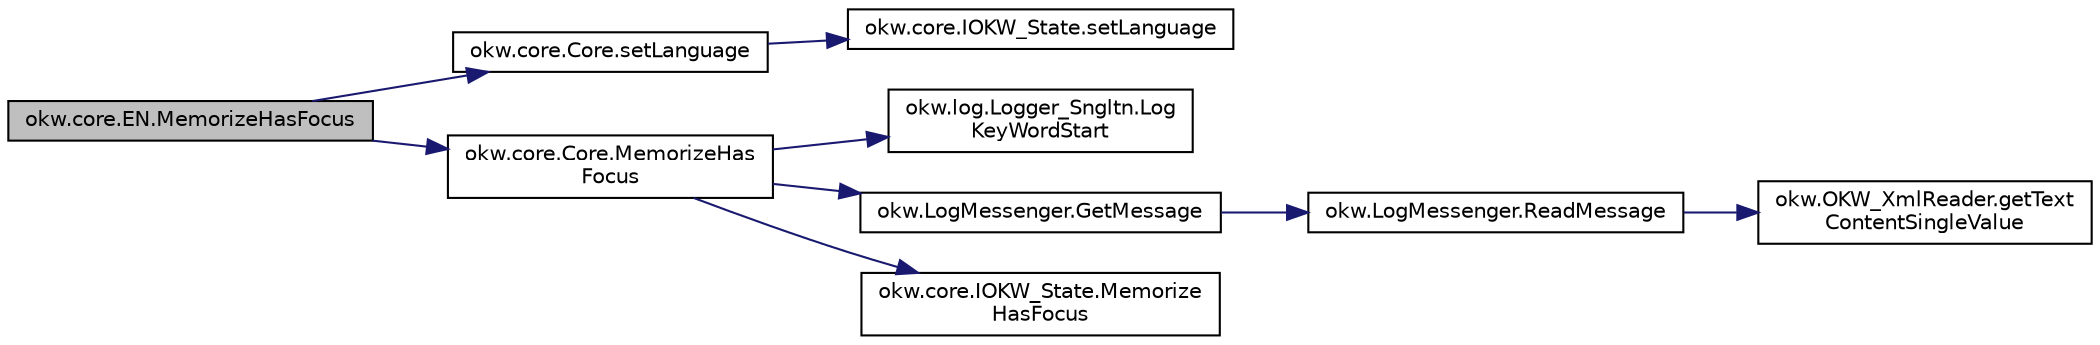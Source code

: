 digraph "okw.core.EN.MemorizeHasFocus"
{
 // INTERACTIVE_SVG=YES
 // LATEX_PDF_SIZE
  edge [fontname="Helvetica",fontsize="10",labelfontname="Helvetica",labelfontsize="10"];
  node [fontname="Helvetica",fontsize="10",shape=record];
  rankdir="LR";
  Node1178 [label="okw.core.EN.MemorizeHasFocus",height=0.2,width=0.4,color="black", fillcolor="grey75", style="filled", fontcolor="black",tooltip="Keine Beschreibung zu \"MemorizeHasFocus\" verfügbar."];
  Node1178 -> Node1179 [color="midnightblue",fontsize="10",style="solid",fontname="Helvetica"];
  Node1179 [label="okw.core.Core.setLanguage",height=0.2,width=0.4,color="black", fillcolor="white", style="filled",URL="$classokw_1_1core_1_1_core.html#ab4e0f723d27cb11c944ec4c82c426100",tooltip="Setzt die Sprache auf den gegebenen wert Language."];
  Node1179 -> Node1180 [color="midnightblue",fontsize="10",style="solid",fontname="Helvetica"];
  Node1180 [label="okw.core.IOKW_State.setLanguage",height=0.2,width=0.4,color="black", fillcolor="white", style="filled",URL="$interfaceokw_1_1core_1_1_i_o_k_w___state.html#a866baa0bde08a47418f54d63bdb56097",tooltip="Interne Methode zum setzen der Sprache für die sprachabhängigen Ausgaben der Dokumentation (Log)."];
  Node1178 -> Node1181 [color="midnightblue",fontsize="10",style="solid",fontname="Helvetica"];
  Node1181 [label="okw.core.Core.MemorizeHas\lFocus",height=0.2,width=0.4,color="black", fillcolor="white", style="filled",URL="$classokw_1_1core_1_1_core.html#af476a6399f7554f11a332d521fa4957e",tooltip="Keine Beschreibung zu \"MemorizeHasFocus\" verfügbar."];
  Node1181 -> Node1182 [color="midnightblue",fontsize="10",style="solid",fontname="Helvetica"];
  Node1182 [label="okw.log.Logger_Sngltn.Log\lKeyWordStart",height=0.2,width=0.4,color="black", fillcolor="white", style="filled",URL="$classokw_1_1log_1_1_logger___sngltn.html#a70ec25e200e00ecefc544e8fd371d2ef",tooltip="Ausgabe eines Schlüsselwortes."];
  Node1181 -> Node1183 [color="midnightblue",fontsize="10",style="solid",fontname="Helvetica"];
  Node1183 [label="okw.LogMessenger.GetMessage",height=0.2,width=0.4,color="black", fillcolor="white", style="filled",URL="$classokw_1_1_log_messenger.html#af225d1f037d47b3b085175c09d78bdd2",tooltip="Holt die Log-Meldung für MethodeNmae/Textkey ohne weitere Parameter."];
  Node1183 -> Node1184 [color="midnightblue",fontsize="10",style="solid",fontname="Helvetica"];
  Node1184 [label="okw.LogMessenger.ReadMessage",height=0.2,width=0.4,color="black", fillcolor="white", style="filled",URL="$classokw_1_1_log_messenger.html#a530cd6ab82ec82a04206a2e976ec06e3",tooltip="Interne Kernfunktion holt die Log-Meldung mit Platzhaltern aus der XML-Datei."];
  Node1184 -> Node1185 [color="midnightblue",fontsize="10",style="solid",fontname="Helvetica"];
  Node1185 [label="okw.OKW_XmlReader.getText\lContentSingleValue",height=0.2,width=0.4,color="black", fillcolor="white", style="filled",URL="$classokw_1_1_o_k_w___xml_reader.html#ab920b5335a2e1429c14cc5f8e79f39eb",tooltip="Lies den TextContent eines Tag."];
  Node1181 -> Node1186 [color="midnightblue",fontsize="10",style="solid",fontname="Helvetica"];
  Node1186 [label="okw.core.IOKW_State.Memorize\lHasFocus",height=0.2,width=0.4,color="black", fillcolor="white", style="filled",URL="$interfaceokw_1_1core_1_1_i_o_k_w___state.html#a064a961875018e9ce88379b1b5314fb1",tooltip="Keine Beschreibung zu \"MemorizeHasFocus\" verfügbar."];
}
